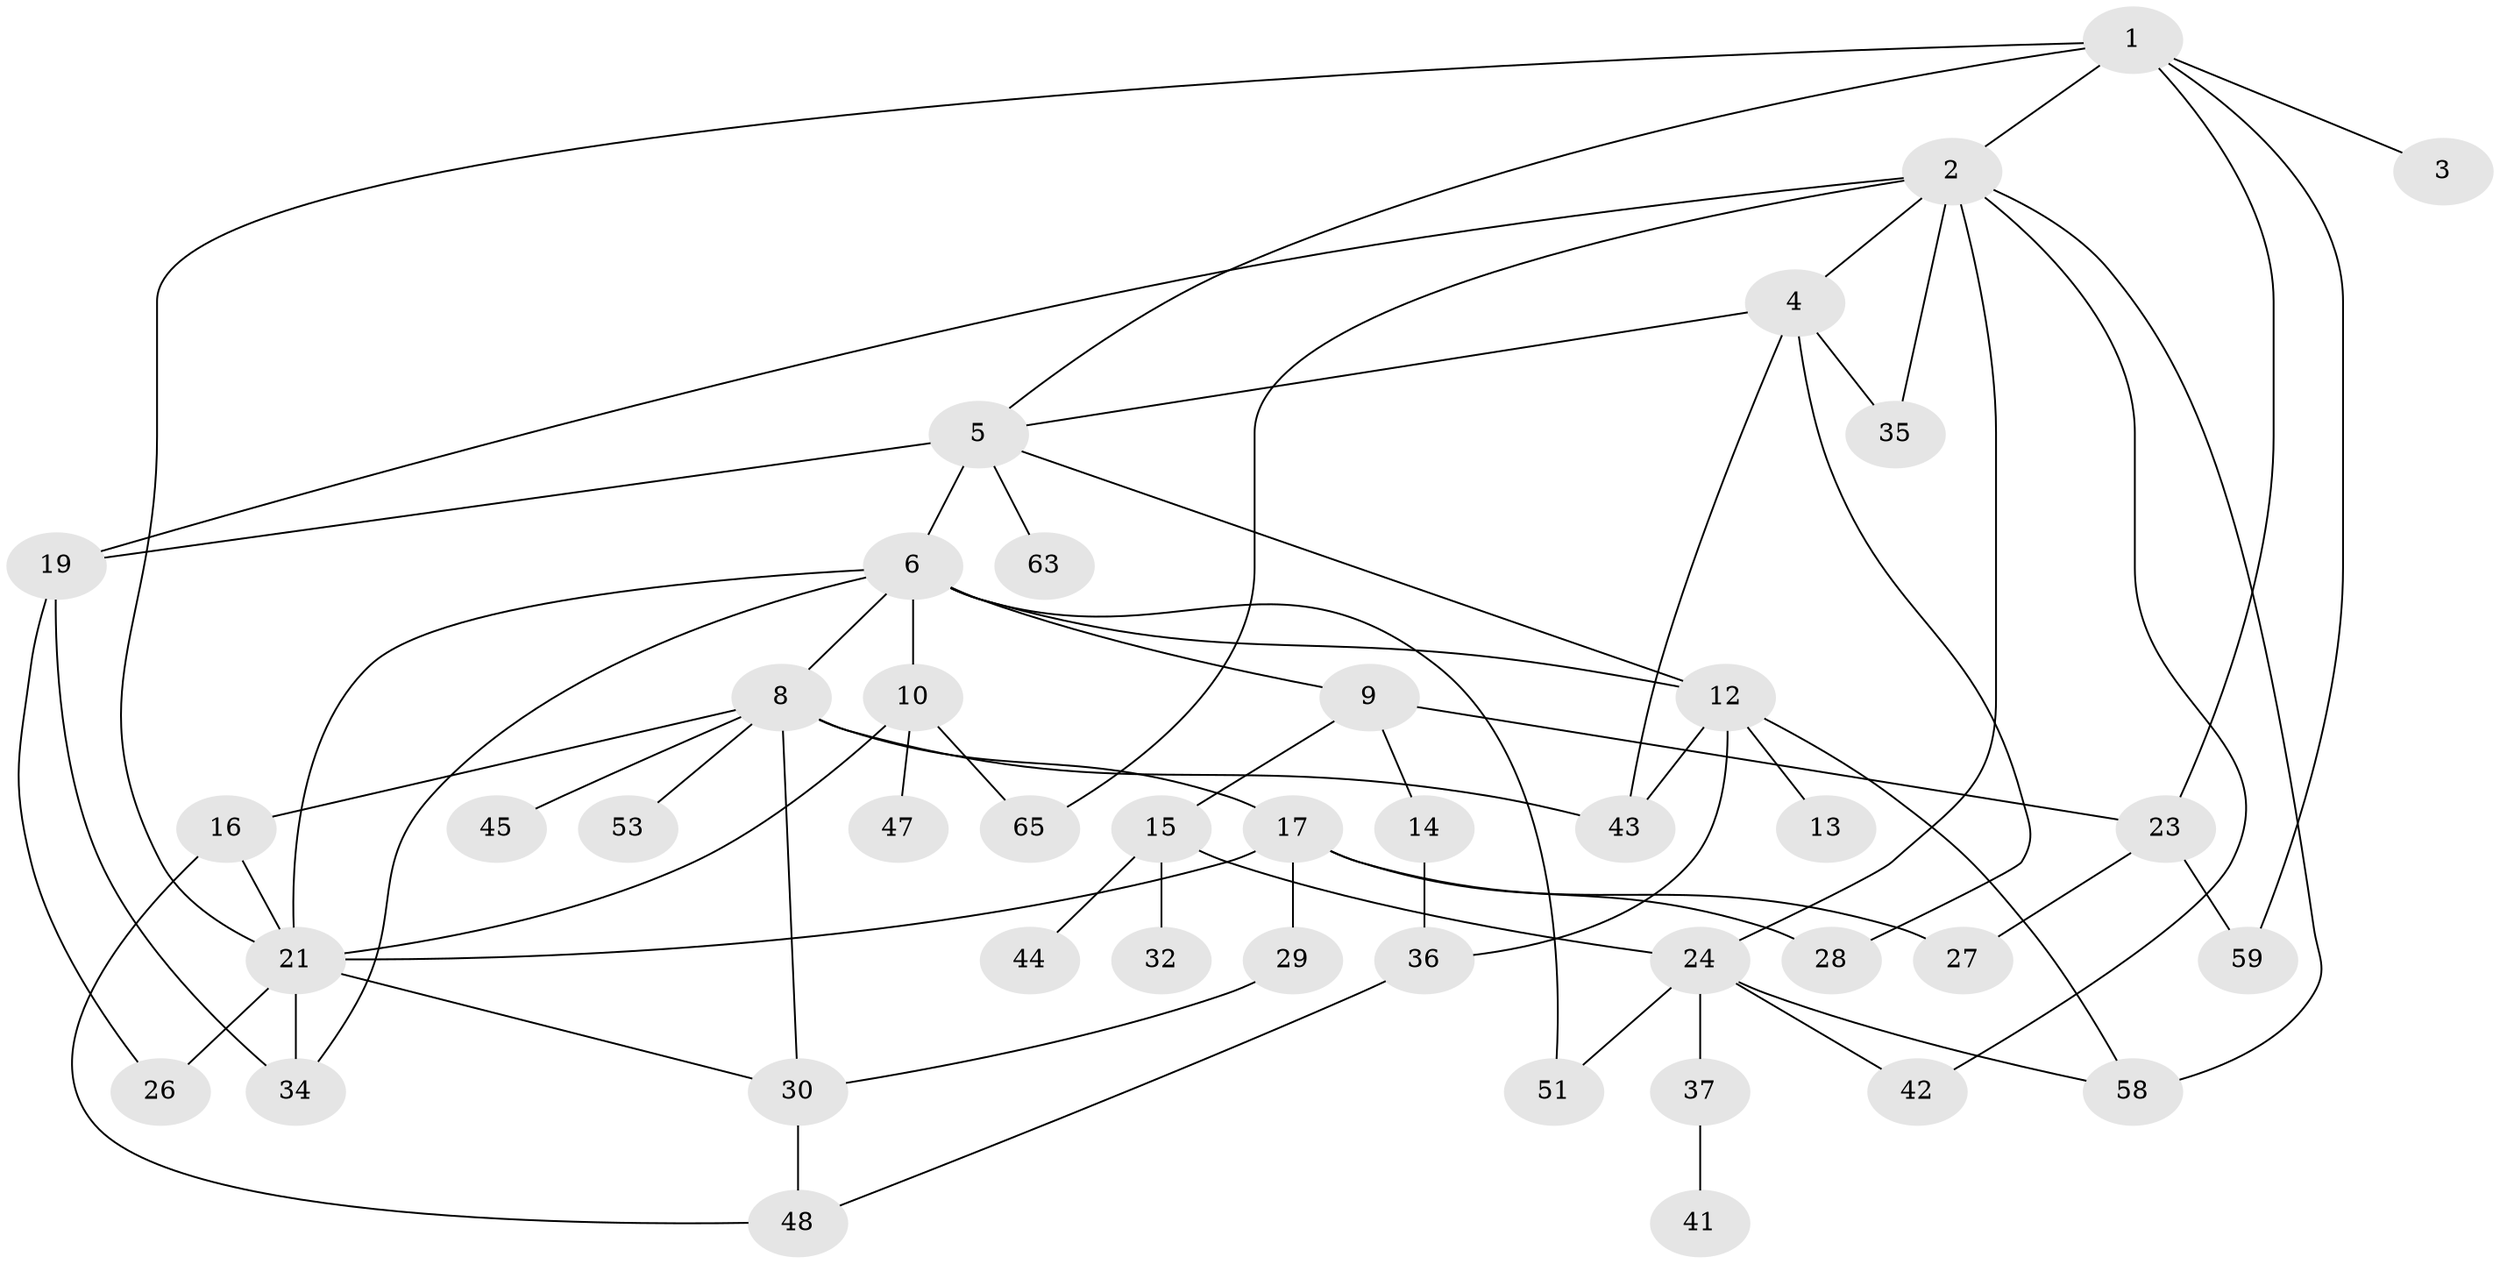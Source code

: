 // original degree distribution, {6: 0.029850746268656716, 5: 0.16417910447761194, 1: 0.208955223880597, 4: 0.07462686567164178, 7: 0.014925373134328358, 3: 0.1791044776119403, 2: 0.3283582089552239}
// Generated by graph-tools (version 1.1) at 2025/41/03/06/25 10:41:28]
// undirected, 42 vertices, 69 edges
graph export_dot {
graph [start="1"]
  node [color=gray90,style=filled];
  1 [super="+20"];
  2 [super="+25"];
  3;
  4 [super="+22"];
  5 [super="+55"];
  6 [super="+7"];
  8 [super="+52"];
  9 [super="+11"];
  10 [super="+18"];
  12 [super="+39"];
  13;
  14 [super="+56"];
  15 [super="+61"];
  16 [super="+31"];
  17 [super="+67"];
  19 [super="+49"];
  21 [super="+64"];
  23 [super="+40"];
  24 [super="+33"];
  26;
  27 [super="+38"];
  28;
  29;
  30 [super="+54"];
  32;
  34 [super="+60"];
  35 [super="+66"];
  36;
  37;
  41;
  42;
  43;
  44 [super="+46"];
  45 [super="+50"];
  47 [super="+57"];
  48 [super="+62"];
  51;
  53;
  58;
  59;
  63;
  65;
  1 -- 2;
  1 -- 3;
  1 -- 5;
  1 -- 23;
  1 -- 59;
  1 -- 21;
  2 -- 4;
  2 -- 19;
  2 -- 24;
  2 -- 65;
  2 -- 35;
  2 -- 58;
  2 -- 42;
  4 -- 43;
  4 -- 35;
  4 -- 28;
  4 -- 5;
  5 -- 6;
  5 -- 63;
  5 -- 19;
  5 -- 12;
  6 -- 34;
  6 -- 51;
  6 -- 8;
  6 -- 9;
  6 -- 10;
  6 -- 12;
  6 -- 21;
  8 -- 16;
  8 -- 17;
  8 -- 30;
  8 -- 45;
  8 -- 53;
  8 -- 43;
  9 -- 23;
  9 -- 14;
  9 -- 15;
  10 -- 65;
  10 -- 21;
  10 -- 47;
  12 -- 13;
  12 -- 58;
  12 -- 43;
  12 -- 36;
  14 -- 36;
  15 -- 32;
  15 -- 44;
  15 -- 24;
  16 -- 21;
  16 -- 48;
  17 -- 28;
  17 -- 29;
  17 -- 21;
  17 -- 27;
  19 -- 34;
  19 -- 26;
  21 -- 26;
  21 -- 30;
  21 -- 34;
  23 -- 27;
  23 -- 59;
  24 -- 37;
  24 -- 42;
  24 -- 51;
  24 -- 58;
  29 -- 30;
  30 -- 48;
  36 -- 48;
  37 -- 41;
}
